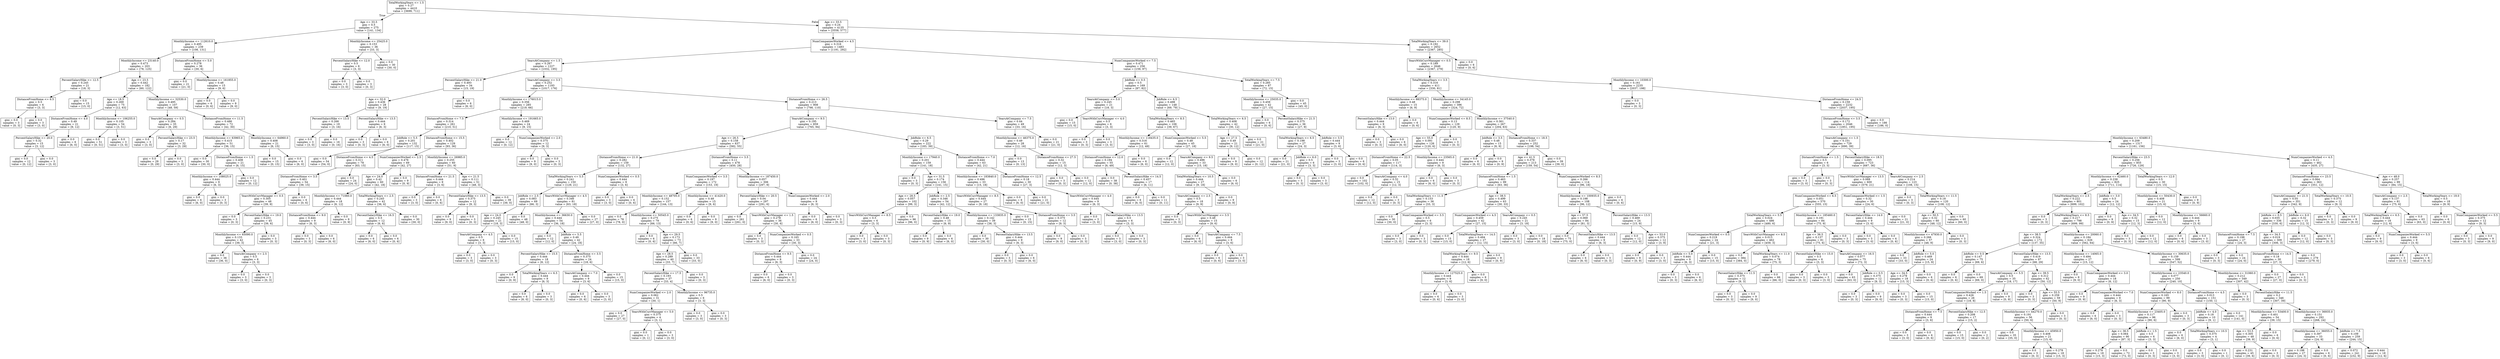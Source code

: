 digraph Tree {
node [shape=box] ;
0 [label="TotalWorkingYears <= 1.5\ngini = 0.27\nsamples = 4410\nvalue = [3699, 711]"] ;
1 [label="Age <= 33.5\ngini = 0.5\nsamples = 275\nvalue = [141, 134]"] ;
0 -> 1 [labeldistance=2.5, labelangle=45, headlabel="True"] ;
2 [label="MonthlyIncome <= 112610.0\ngini = 0.495\nsamples = 239\nvalue = [108, 131]"] ;
1 -> 2 ;
3 [label="MonthlyIncome <= 23140.0\ngini = 0.473\nsamples = 203\nvalue = [78, 125]"] ;
2 -> 3 ;
4 [label="PercentSalaryHike <= 12.5\ngini = 0.245\nsamples = 21\nvalue = [18, 3]"] ;
3 -> 4 ;
5 [label="DistanceFromHome <= 6.5\ngini = 0.5\nsamples = 6\nvalue = [3, 3]"] ;
4 -> 5 ;
6 [label="gini = 0.0\nsamples = 3\nvalue = [0, 3]"] ;
5 -> 6 ;
7 [label="gini = 0.0\nsamples = 3\nvalue = [3, 0]"] ;
5 -> 7 ;
8 [label="gini = 0.0\nsamples = 15\nvalue = [15, 0]"] ;
4 -> 8 ;
9 [label="Age <= 23.5\ngini = 0.442\nsamples = 182\nvalue = [60, 122]"] ;
3 -> 9 ;
10 [label="Age <= 18.5\ngini = 0.269\nsamples = 75\nvalue = [12, 63]"] ;
9 -> 10 ;
11 [label="DistanceFromHome <= 4.0\ngini = 0.49\nsamples = 21\nvalue = [9, 12]"] ;
10 -> 11 ;
12 [label="PercentSalaryHike <= 20.0\ngini = 0.32\nsamples = 15\nvalue = [3, 12]"] ;
11 -> 12 ;
13 [label="gini = 0.0\nsamples = 12\nvalue = [0, 12]"] ;
12 -> 13 ;
14 [label="gini = 0.0\nsamples = 3\nvalue = [3, 0]"] ;
12 -> 14 ;
15 [label="gini = 0.0\nsamples = 6\nvalue = [6, 0]"] ;
11 -> 15 ;
16 [label="MonthlyIncome <= 106255.0\ngini = 0.105\nsamples = 54\nvalue = [3, 51]"] ;
10 -> 16 ;
17 [label="gini = 0.0\nsamples = 51\nvalue = [0, 51]"] ;
16 -> 17 ;
18 [label="gini = 0.0\nsamples = 3\nvalue = [3, 0]"] ;
16 -> 18 ;
19 [label="MonthlyIncome <= 32530.0\ngini = 0.495\nsamples = 107\nvalue = [48, 59]"] ;
9 -> 19 ;
20 [label="YearsAtCompany <= 0.5\ngini = 0.284\nsamples = 35\nvalue = [6, 29]"] ;
19 -> 20 ;
21 [label="gini = 0.0\nsamples = 3\nvalue = [3, 0]"] ;
20 -> 21 ;
22 [label="PercentSalaryHike <= 23.5\ngini = 0.17\nsamples = 32\nvalue = [3, 29]"] ;
20 -> 22 ;
23 [label="gini = 0.0\nsamples = 29\nvalue = [0, 29]"] ;
22 -> 23 ;
24 [label="gini = 0.0\nsamples = 3\nvalue = [3, 0]"] ;
22 -> 24 ;
25 [label="DistanceFromHome <= 11.5\ngini = 0.486\nsamples = 72\nvalue = [42, 30]"] ;
19 -> 25 ;
26 [label="MonthlyIncome <= 63965.0\ngini = 0.415\nsamples = 51\nvalue = [36, 15]"] ;
25 -> 26 ;
27 [label="gini = 0.0\nsamples = 30\nvalue = [30, 0]"] ;
26 -> 27 ;
28 [label="DistanceFromHome <= 1.5\ngini = 0.408\nsamples = 21\nvalue = [6, 15]"] ;
26 -> 28 ;
29 [label="MonthlyIncome <= 108025.0\ngini = 0.444\nsamples = 9\nvalue = [6, 3]"] ;
28 -> 29 ;
30 [label="gini = 0.0\nsamples = 6\nvalue = [6, 0]"] ;
29 -> 30 ;
31 [label="gini = 0.0\nsamples = 3\nvalue = [0, 3]"] ;
29 -> 31 ;
32 [label="gini = 0.0\nsamples = 12\nvalue = [0, 12]"] ;
28 -> 32 ;
33 [label="MonthlyIncome <= 64960.0\ngini = 0.408\nsamples = 21\nvalue = [6, 15]"] ;
25 -> 33 ;
34 [label="gini = 0.0\nsamples = 15\nvalue = [0, 15]"] ;
33 -> 34 ;
35 [label="gini = 0.0\nsamples = 6\nvalue = [6, 0]"] ;
33 -> 35 ;
36 [label="DistanceFromHome <= 5.0\ngini = 0.278\nsamples = 36\nvalue = [30, 6]"] ;
2 -> 36 ;
37 [label="gini = 0.0\nsamples = 21\nvalue = [21, 0]"] ;
36 -> 37 ;
38 [label="MonthlyIncome <= 161855.0\ngini = 0.48\nsamples = 15\nvalue = [9, 6]"] ;
36 -> 38 ;
39 [label="gini = 0.0\nsamples = 6\nvalue = [0, 6]"] ;
38 -> 39 ;
40 [label="gini = 0.0\nsamples = 9\nvalue = [9, 0]"] ;
38 -> 40 ;
41 [label="MonthlyIncome <= 25425.0\ngini = 0.153\nsamples = 36\nvalue = [33, 3]"] ;
1 -> 41 ;
42 [label="PercentSalaryHike <= 12.0\ngini = 0.5\nsamples = 6\nvalue = [3, 3]"] ;
41 -> 42 ;
43 [label="gini = 0.0\nsamples = 3\nvalue = [3, 0]"] ;
42 -> 43 ;
44 [label="gini = 0.0\nsamples = 3\nvalue = [0, 3]"] ;
42 -> 44 ;
45 [label="gini = 0.0\nsamples = 30\nvalue = [30, 0]"] ;
41 -> 45 ;
46 [label="Age <= 33.5\ngini = 0.24\nsamples = 4135\nvalue = [3558, 577]"] ;
0 -> 46 [labeldistance=2.5, labelangle=-45, headlabel="False"] ;
47 [label="NumCompaniesWorked <= 4.5\ngini = 0.316\nsamples = 1483\nvalue = [1191, 292]"] ;
46 -> 47 ;
48 [label="YearsAtCompany <= 1.5\ngini = 0.267\nsamples = 1227\nvalue = [1032, 195]"] ;
47 -> 48 ;
49 [label="PercentSalaryHike <= 21.0\ngini = 0.493\nsamples = 34\nvalue = [15, 19]"] ;
48 -> 49 ;
50 [label="Age <= 32.0\ngini = 0.436\nsamples = 28\nvalue = [9, 19]"] ;
49 -> 50 ;
51 [label="PercentSalaryHike <= 13.5\ngini = 0.266\nsamples = 19\nvalue = [3, 16]"] ;
50 -> 51 ;
52 [label="gini = 0.0\nsamples = 3\nvalue = [3, 0]"] ;
51 -> 52 ;
53 [label="gini = 0.0\nsamples = 16\nvalue = [0, 16]"] ;
51 -> 53 ;
54 [label="PercentSalaryHike <= 13.5\ngini = 0.444\nsamples = 9\nvalue = [6, 3]"] ;
50 -> 54 ;
55 [label="gini = 0.0\nsamples = 3\nvalue = [0, 3]"] ;
54 -> 55 ;
56 [label="gini = 0.0\nsamples = 6\nvalue = [6, 0]"] ;
54 -> 56 ;
57 [label="gini = 0.0\nsamples = 6\nvalue = [6, 0]"] ;
49 -> 57 ;
58 [label="YearsAtCompany <= 3.5\ngini = 0.252\nsamples = 1193\nvalue = [1017, 176]"] ;
48 -> 58 ;
59 [label="MonthlyIncome <= 176015.0\ngini = 0.356\nsamples = 285\nvalue = [219, 66]"] ;
58 -> 59 ;
60 [label="DistanceFromHome <= 7.5\ngini = 0.314\nsamples = 261\nvalue = [210, 51]"] ;
59 -> 60 ;
61 [label="JobRole <= 5.5\ngini = 0.201\nsamples = 132\nvalue = [117, 15]"] ;
60 -> 61 ;
62 [label="gini = 0.0\nsamples = 54\nvalue = [54, 0]"] ;
61 -> 62 ;
63 [label="DistanceFromHome <= 4.5\ngini = 0.311\nsamples = 78\nvalue = [63, 15]"] ;
61 -> 63 ;
64 [label="DistanceFromHome <= 3.5\ngini = 0.401\nsamples = 54\nvalue = [39, 15]"] ;
63 -> 64 ;
65 [label="YearsWithCurrManager <= 0.5\ngini = 0.305\nsamples = 48\nvalue = [39, 9]"] ;
64 -> 65 ;
66 [label="gini = 0.0\nsamples = 3\nvalue = [0, 3]"] ;
65 -> 66 ;
67 [label="PercentSalaryHike <= 19.0\ngini = 0.231\nsamples = 45\nvalue = [39, 6]"] ;
65 -> 67 ;
68 [label="MonthlyIncome <= 65090.0\ngini = 0.133\nsamples = 42\nvalue = [39, 3]"] ;
67 -> 68 ;
69 [label="gini = 0.0\nsamples = 36\nvalue = [36, 0]"] ;
68 -> 69 ;
70 [label="YearsAtCompany <= 2.5\ngini = 0.5\nsamples = 6\nvalue = [3, 3]"] ;
68 -> 70 ;
71 [label="gini = 0.0\nsamples = 3\nvalue = [3, 0]"] ;
70 -> 71 ;
72 [label="gini = 0.0\nsamples = 3\nvalue = [0, 3]"] ;
70 -> 72 ;
73 [label="gini = 0.0\nsamples = 3\nvalue = [0, 3]"] ;
67 -> 73 ;
74 [label="gini = 0.0\nsamples = 6\nvalue = [0, 6]"] ;
64 -> 74 ;
75 [label="gini = 0.0\nsamples = 24\nvalue = [24, 0]"] ;
63 -> 75 ;
76 [label="DistanceFromHome <= 15.5\ngini = 0.402\nsamples = 129\nvalue = [93, 36]"] ;
60 -> 76 ;
77 [label="NumCompaniesWorked <= 2.5\ngini = 0.476\nsamples = 69\nvalue = [42, 27]"] ;
76 -> 77 ;
78 [label="Age <= 24.0\ngini = 0.42\nsamples = 60\nvalue = [42, 18]"] ;
77 -> 78 ;
79 [label="MonthlyIncome <= 71060.0\ngini = 0.444\nsamples = 18\nvalue = [6, 12]"] ;
78 -> 79 ;
80 [label="DistanceFromHome <= 9.0\ngini = 0.444\nsamples = 9\nvalue = [6, 3]"] ;
79 -> 80 ;
81 [label="gini = 0.0\nsamples = 3\nvalue = [0, 3]"] ;
80 -> 81 ;
82 [label="gini = 0.0\nsamples = 6\nvalue = [6, 0]"] ;
80 -> 82 ;
83 [label="gini = 0.0\nsamples = 9\nvalue = [0, 9]"] ;
79 -> 83 ;
84 [label="TotalWorkingYears <= 2.5\ngini = 0.245\nsamples = 42\nvalue = [36, 6]"] ;
78 -> 84 ;
85 [label="PercentSalaryHike <= 16.5\ngini = 0.5\nsamples = 12\nvalue = [6, 6]"] ;
84 -> 85 ;
86 [label="gini = 0.0\nsamples = 6\nvalue = [6, 0]"] ;
85 -> 86 ;
87 [label="gini = 0.0\nsamples = 6\nvalue = [0, 6]"] ;
85 -> 87 ;
88 [label="gini = 0.0\nsamples = 30\nvalue = [30, 0]"] ;
84 -> 88 ;
89 [label="gini = 0.0\nsamples = 9\nvalue = [0, 9]"] ;
77 -> 89 ;
90 [label="MonthlyIncome <= 26985.0\ngini = 0.255\nsamples = 60\nvalue = [51, 9]"] ;
76 -> 90 ;
91 [label="DistanceFromHome <= 21.5\ngini = 0.444\nsamples = 9\nvalue = [3, 6]"] ;
90 -> 91 ;
92 [label="gini = 0.0\nsamples = 3\nvalue = [3, 0]"] ;
91 -> 92 ;
93 [label="gini = 0.0\nsamples = 6\nvalue = [0, 6]"] ;
91 -> 93 ;
94 [label="Age <= 21.5\ngini = 0.111\nsamples = 51\nvalue = [48, 3]"] ;
90 -> 94 ;
95 [label="PercentSalaryHike <= 13.5\ngini = 0.375\nsamples = 12\nvalue = [9, 3]"] ;
94 -> 95 ;
96 [label="gini = 0.0\nsamples = 9\nvalue = [9, 0]"] ;
95 -> 96 ;
97 [label="gini = 0.0\nsamples = 3\nvalue = [0, 3]"] ;
95 -> 97 ;
98 [label="gini = 0.0\nsamples = 39\nvalue = [39, 0]"] ;
94 -> 98 ;
99 [label="MonthlyIncome <= 191665.0\ngini = 0.469\nsamples = 24\nvalue = [9, 15]"] ;
59 -> 99 ;
100 [label="gini = 0.0\nsamples = 12\nvalue = [0, 12]"] ;
99 -> 100 ;
101 [label="NumCompaniesWorked <= 2.0\ngini = 0.375\nsamples = 12\nvalue = [9, 3]"] ;
99 -> 101 ;
102 [label="gini = 0.0\nsamples = 9\nvalue = [9, 0]"] ;
101 -> 102 ;
103 [label="gini = 0.0\nsamples = 3\nvalue = [0, 3]"] ;
101 -> 103 ;
104 [label="DistanceFromHome <= 26.5\ngini = 0.213\nsamples = 908\nvalue = [798, 110]"] ;
58 -> 104 ;
105 [label="YearsAtCompany <= 9.5\ngini = 0.195\nsamples = 859\nvalue = [765, 94]"] ;
104 -> 105 ;
106 [label="Age <= 26.5\ngini = 0.158\nsamples = 637\nvalue = [582, 55]"] ;
105 -> 106 ;
107 [label="DistanceFromHome <= 21.0\ngini = 0.282\nsamples = 159\nvalue = [132, 27]"] ;
106 -> 107 ;
108 [label="TotalWorkingYears <= 5.5\ngini = 0.241\nsamples = 150\nvalue = [129, 21]"] ;
107 -> 108 ;
109 [label="JobRole <= 2.5\ngini = 0.083\nsamples = 69\nvalue = [66, 3]"] ;
108 -> 109 ;
110 [label="Age <= 24.0\ngini = 0.245\nsamples = 21\nvalue = [18, 3]"] ;
109 -> 110 ;
111 [label="YearsAtCompany <= 4.5\ngini = 0.5\nsamples = 6\nvalue = [3, 3]"] ;
110 -> 111 ;
112 [label="gini = 0.0\nsamples = 3\nvalue = [3, 0]"] ;
111 -> 112 ;
113 [label="gini = 0.0\nsamples = 3\nvalue = [0, 3]"] ;
111 -> 113 ;
114 [label="gini = 0.0\nsamples = 15\nvalue = [15, 0]"] ;
110 -> 114 ;
115 [label="gini = 0.0\nsamples = 48\nvalue = [48, 0]"] ;
109 -> 115 ;
116 [label="YearsWithCurrManager <= 4.5\ngini = 0.346\nsamples = 81\nvalue = [63, 18]"] ;
108 -> 116 ;
117 [label="MonthlyIncome <= 36630.0\ngini = 0.444\nsamples = 54\nvalue = [36, 18]"] ;
116 -> 117 ;
118 [label="gini = 0.0\nsamples = 12\nvalue = [12, 0]"] ;
117 -> 118 ;
119 [label="JobRole <= 5.5\ngini = 0.49\nsamples = 42\nvalue = [24, 18]"] ;
117 -> 119 ;
120 [label="PercentSalaryHike <= 15.5\ngini = 0.444\nsamples = 18\nvalue = [6, 12]"] ;
119 -> 120 ;
121 [label="gini = 0.0\nsamples = 9\nvalue = [0, 9]"] ;
120 -> 121 ;
122 [label="TotalWorkingYears <= 6.5\ngini = 0.444\nsamples = 9\nvalue = [6, 3]"] ;
120 -> 122 ;
123 [label="gini = 0.0\nsamples = 6\nvalue = [6, 0]"] ;
122 -> 123 ;
124 [label="gini = 0.0\nsamples = 3\nvalue = [0, 3]"] ;
122 -> 124 ;
125 [label="DistanceFromHome <= 3.5\ngini = 0.375\nsamples = 24\nvalue = [18, 6]"] ;
119 -> 125 ;
126 [label="YearsAtCompany <= 7.0\ngini = 0.444\nsamples = 9\nvalue = [3, 6]"] ;
125 -> 126 ;
127 [label="gini = 0.0\nsamples = 6\nvalue = [0, 6]"] ;
126 -> 127 ;
128 [label="gini = 0.0\nsamples = 3\nvalue = [3, 0]"] ;
126 -> 128 ;
129 [label="gini = 0.0\nsamples = 15\nvalue = [15, 0]"] ;
125 -> 129 ;
130 [label="gini = 0.0\nsamples = 27\nvalue = [27, 0]"] ;
116 -> 130 ;
131 [label="NumCompaniesWorked <= 0.5\ngini = 0.444\nsamples = 9\nvalue = [3, 6]"] ;
107 -> 131 ;
132 [label="gini = 0.0\nsamples = 3\nvalue = [3, 0]"] ;
131 -> 132 ;
133 [label="gini = 0.0\nsamples = 6\nvalue = [0, 6]"] ;
131 -> 133 ;
134 [label="DistanceFromHome <= 3.5\ngini = 0.11\nsamples = 478\nvalue = [450, 28]"] ;
106 -> 134 ;
135 [label="NumCompaniesWorked <= 3.5\ngini = 0.197\nsamples = 172\nvalue = [153, 19]"] ;
134 -> 135 ;
136 [label="MonthlyIncome <= 48705.0\ngini = 0.152\nsamples = 157\nvalue = [144, 13]"] ;
135 -> 136 ;
137 [label="gini = 0.0\nsamples = 78\nvalue = [78, 0]"] ;
136 -> 137 ;
138 [label="MonthlyIncome <= 50545.0\ngini = 0.275\nsamples = 79\nvalue = [66, 13]"] ;
136 -> 138 ;
139 [label="gini = 0.0\nsamples = 6\nvalue = [0, 6]"] ;
138 -> 139 ;
140 [label="Age <= 29.5\ngini = 0.173\nsamples = 73\nvalue = [66, 7]"] ;
138 -> 140 ;
141 [label="Age <= 28.5\ngini = 0.289\nsamples = 40\nvalue = [33, 7]"] ;
140 -> 141 ;
142 [label="PercentSalaryHike <= 17.5\ngini = 0.193\nsamples = 37\nvalue = [33, 4]"] ;
141 -> 142 ;
143 [label="NumCompaniesWorked <= 2.0\ngini = 0.062\nsamples = 31\nvalue = [30, 1]"] ;
142 -> 143 ;
144 [label="gini = 0.0\nsamples = 27\nvalue = [27, 0]"] ;
143 -> 144 ;
145 [label="YearsWithCurrManager <= 5.0\ngini = 0.375\nsamples = 4\nvalue = [3, 1]"] ;
143 -> 145 ;
146 [label="gini = 0.0\nsamples = 1\nvalue = [0, 1]"] ;
145 -> 146 ;
147 [label="gini = 0.0\nsamples = 3\nvalue = [3, 0]"] ;
145 -> 147 ;
148 [label="MonthlyIncome <= 96735.0\ngini = 0.5\nsamples = 6\nvalue = [3, 3]"] ;
142 -> 148 ;
149 [label="gini = 0.0\nsamples = 3\nvalue = [3, 0]"] ;
148 -> 149 ;
150 [label="gini = 0.0\nsamples = 3\nvalue = [0, 3]"] ;
148 -> 150 ;
151 [label="gini = 0.0\nsamples = 3\nvalue = [0, 3]"] ;
141 -> 151 ;
152 [label="gini = 0.0\nsamples = 33\nvalue = [33, 0]"] ;
140 -> 152 ;
153 [label="MonthlyIncome <= 41420.0\ngini = 0.48\nsamples = 15\nvalue = [9, 6]"] ;
135 -> 153 ;
154 [label="gini = 0.0\nsamples = 6\nvalue = [0, 6]"] ;
153 -> 154 ;
155 [label="gini = 0.0\nsamples = 9\nvalue = [9, 0]"] ;
153 -> 155 ;
156 [label="MonthlyIncome <= 187450.0\ngini = 0.057\nsamples = 306\nvalue = [297, 9]"] ;
134 -> 156 ;
157 [label="PercentSalaryHike <= 20.5\ngini = 0.04\nsamples = 297\nvalue = [291, 6]"] ;
156 -> 157 ;
158 [label="gini = 0.0\nsamples = 261\nvalue = [261, 0]"] ;
157 -> 158 ;
159 [label="YearsWithCurrManager <= 1.5\ngini = 0.278\nsamples = 36\nvalue = [30, 6]"] ;
157 -> 159 ;
160 [label="gini = 0.0\nsamples = 3\nvalue = [0, 3]"] ;
159 -> 160 ;
161 [label="NumCompaniesWorked <= 0.5\ngini = 0.165\nsamples = 33\nvalue = [30, 3]"] ;
159 -> 161 ;
162 [label="DistanceFromHome <= 9.5\ngini = 0.444\nsamples = 9\nvalue = [6, 3]"] ;
161 -> 162 ;
163 [label="gini = 0.0\nsamples = 6\nvalue = [6, 0]"] ;
162 -> 163 ;
164 [label="gini = 0.0\nsamples = 3\nvalue = [0, 3]"] ;
162 -> 164 ;
165 [label="gini = 0.0\nsamples = 24\nvalue = [24, 0]"] ;
161 -> 165 ;
166 [label="NumCompaniesWorked <= 2.0\ngini = 0.444\nsamples = 9\nvalue = [6, 3]"] ;
156 -> 166 ;
167 [label="gini = 0.0\nsamples = 6\nvalue = [6, 0]"] ;
166 -> 167 ;
168 [label="gini = 0.0\nsamples = 3\nvalue = [0, 3]"] ;
166 -> 168 ;
169 [label="JobRole <= 6.5\ngini = 0.29\nsamples = 222\nvalue = [183, 39]"] ;
105 -> 169 ;
170 [label="MonthlyIncome <= 17940.0\ngini = 0.201\nsamples = 159\nvalue = [141, 18]"] ;
169 -> 170 ;
171 [label="gini = 0.0\nsamples = 3\nvalue = [0, 3]"] ;
170 -> 171 ;
172 [label="Age <= 31.5\ngini = 0.174\nsamples = 156\nvalue = [141, 15]"] ;
170 -> 172 ;
173 [label="Age <= 28.5\ngini = 0.057\nsamples = 102\nvalue = [99, 3]"] ;
172 -> 173 ;
174 [label="YearsWithCurrManager <= 8.5\ngini = 0.5\nsamples = 6\nvalue = [3, 3]"] ;
173 -> 174 ;
175 [label="gini = 0.0\nsamples = 3\nvalue = [3, 0]"] ;
174 -> 175 ;
176 [label="gini = 0.0\nsamples = 3\nvalue = [0, 3]"] ;
174 -> 176 ;
177 [label="gini = 0.0\nsamples = 96\nvalue = [96, 0]"] ;
173 -> 177 ;
178 [label="JobRole <= 2.5\ngini = 0.346\nsamples = 54\nvalue = [42, 12]"] ;
172 -> 178 ;
179 [label="PercentSalaryHike <= 19.0\ngini = 0.48\nsamples = 15\nvalue = [6, 9]"] ;
178 -> 179 ;
180 [label="gini = 0.0\nsamples = 9\nvalue = [0, 9]"] ;
179 -> 180 ;
181 [label="gini = 0.0\nsamples = 6\nvalue = [6, 0]"] ;
179 -> 181 ;
182 [label="MonthlyIncome <= 133835.0\ngini = 0.142\nsamples = 39\nvalue = [36, 3]"] ;
178 -> 182 ;
183 [label="gini = 0.0\nsamples = 30\nvalue = [30, 0]"] ;
182 -> 183 ;
184 [label="PercentSalaryHike <= 13.5\ngini = 0.444\nsamples = 9\nvalue = [6, 3]"] ;
182 -> 184 ;
185 [label="gini = 0.0\nsamples = 3\nvalue = [0, 3]"] ;
184 -> 185 ;
186 [label="gini = 0.0\nsamples = 6\nvalue = [6, 0]"] ;
184 -> 186 ;
187 [label="DistanceFromHome <= 7.0\ngini = 0.444\nsamples = 63\nvalue = [42, 21]"] ;
169 -> 187 ;
188 [label="MonthlyIncome <= 183840.0\ngini = 0.496\nsamples = 33\nvalue = [15, 18]"] ;
187 -> 188 ;
189 [label="YearsWithCurrManager <= 8.5\ngini = 0.444\nsamples = 27\nvalue = [9, 18]"] ;
188 -> 189 ;
190 [label="gini = 0.0\nsamples = 15\nvalue = [0, 15]"] ;
189 -> 190 ;
191 [label="DistanceFromHome <= 3.5\ngini = 0.375\nsamples = 12\nvalue = [9, 3]"] ;
189 -> 191 ;
192 [label="gini = 0.0\nsamples = 9\nvalue = [9, 0]"] ;
191 -> 192 ;
193 [label="gini = 0.0\nsamples = 3\nvalue = [0, 3]"] ;
191 -> 193 ;
194 [label="gini = 0.0\nsamples = 6\nvalue = [6, 0]"] ;
188 -> 194 ;
195 [label="DistanceFromHome <= 12.5\ngini = 0.18\nsamples = 30\nvalue = [27, 3]"] ;
187 -> 195 ;
196 [label="gini = 0.0\nsamples = 21\nvalue = [21, 0]"] ;
195 -> 196 ;
197 [label="YearsWithCurrManager <= 4.0\ngini = 0.444\nsamples = 9\nvalue = [6, 3]"] ;
195 -> 197 ;
198 [label="gini = 0.0\nsamples = 3\nvalue = [3, 0]"] ;
197 -> 198 ;
199 [label="PercentSalaryHike <= 13.5\ngini = 0.5\nsamples = 6\nvalue = [3, 3]"] ;
197 -> 199 ;
200 [label="gini = 0.0\nsamples = 3\nvalue = [3, 0]"] ;
199 -> 200 ;
201 [label="gini = 0.0\nsamples = 3\nvalue = [0, 3]"] ;
199 -> 201 ;
202 [label="YearsAtCompany <= 7.5\ngini = 0.44\nsamples = 49\nvalue = [33, 16]"] ;
104 -> 202 ;
203 [label="MonthlyIncome <= 46375.0\ngini = 0.49\nsamples = 28\nvalue = [12, 16]"] ;
202 -> 203 ;
204 [label="gini = 0.0\nsamples = 13\nvalue = [0, 13]"] ;
203 -> 204 ;
205 [label="DistanceFromHome <= 27.5\ngini = 0.32\nsamples = 15\nvalue = [12, 3]"] ;
203 -> 205 ;
206 [label="gini = 0.0\nsamples = 3\nvalue = [0, 3]"] ;
205 -> 206 ;
207 [label="gini = 0.0\nsamples = 12\nvalue = [12, 0]"] ;
205 -> 207 ;
208 [label="gini = 0.0\nsamples = 21\nvalue = [21, 0]"] ;
202 -> 208 ;
209 [label="NumCompaniesWorked <= 7.5\ngini = 0.471\nsamples = 256\nvalue = [159, 97]"] ;
47 -> 209 ;
210 [label="JobRole <= 0.5\ngini = 0.5\nsamples = 169\nvalue = [87, 82]"] ;
209 -> 210 ;
211 [label="YearsAtCompany <= 5.0\ngini = 0.245\nsamples = 21\nvalue = [18, 3]"] ;
210 -> 211 ;
212 [label="gini = 0.0\nsamples = 15\nvalue = [15, 0]"] ;
211 -> 212 ;
213 [label="YearsWithCurrManager <= 4.0\ngini = 0.5\nsamples = 6\nvalue = [3, 3]"] ;
211 -> 213 ;
214 [label="gini = 0.0\nsamples = 3\nvalue = [0, 3]"] ;
213 -> 214 ;
215 [label="gini = 0.0\nsamples = 3\nvalue = [3, 0]"] ;
213 -> 215 ;
216 [label="JobRole <= 6.5\ngini = 0.498\nsamples = 148\nvalue = [69, 79]"] ;
210 -> 216 ;
217 [label="TotalWorkingYears <= 8.5\ngini = 0.465\nsamples = 106\nvalue = [39, 67]"] ;
216 -> 217 ;
218 [label="MonthlyIncome <= 118435.0\ngini = 0.316\nsamples = 61\nvalue = [12, 49]"] ;
217 -> 218 ;
219 [label="DistanceFromHome <= 12.0\ngini = 0.194\nsamples = 55\nvalue = [6, 49]"] ;
218 -> 219 ;
220 [label="gini = 0.0\nsamples = 38\nvalue = [0, 38]"] ;
219 -> 220 ;
221 [label="PercentSalaryHike <= 14.5\ngini = 0.457\nsamples = 17\nvalue = [6, 11]"] ;
219 -> 221 ;
222 [label="gini = 0.0\nsamples = 6\nvalue = [6, 0]"] ;
221 -> 222 ;
223 [label="gini = 0.0\nsamples = 11\nvalue = [0, 11]"] ;
221 -> 223 ;
224 [label="gini = 0.0\nsamples = 6\nvalue = [6, 0]"] ;
218 -> 224 ;
225 [label="NumCompaniesWorked <= 5.5\ngini = 0.48\nsamples = 45\nvalue = [27, 18]"] ;
217 -> 225 ;
226 [label="gini = 0.0\nsamples = 12\nvalue = [12, 0]"] ;
225 -> 226 ;
227 [label="YearsAtCompany <= 9.5\ngini = 0.496\nsamples = 33\nvalue = [15, 18]"] ;
225 -> 227 ;
228 [label="TotalWorkingYears <= 10.5\ngini = 0.444\nsamples = 27\nvalue = [9, 18]"] ;
227 -> 228 ;
229 [label="YearsAtCompany <= 2.5\ngini = 0.5\nsamples = 18\nvalue = [9, 9]"] ;
228 -> 229 ;
230 [label="gini = 0.0\nsamples = 3\nvalue = [0, 3]"] ;
229 -> 230 ;
231 [label="YearsWithCurrManager <= 3.5\ngini = 0.48\nsamples = 15\nvalue = [9, 6]"] ;
229 -> 231 ;
232 [label="gini = 0.0\nsamples = 6\nvalue = [6, 0]"] ;
231 -> 232 ;
233 [label="YearsAtCompany <= 7.5\ngini = 0.444\nsamples = 9\nvalue = [3, 6]"] ;
231 -> 233 ;
234 [label="gini = 0.0\nsamples = 6\nvalue = [0, 6]"] ;
233 -> 234 ;
235 [label="gini = 0.0\nsamples = 3\nvalue = [3, 0]"] ;
233 -> 235 ;
236 [label="gini = 0.0\nsamples = 9\nvalue = [0, 9]"] ;
228 -> 236 ;
237 [label="gini = 0.0\nsamples = 6\nvalue = [6, 0]"] ;
227 -> 237 ;
238 [label="TotalWorkingYears <= 6.5\ngini = 0.408\nsamples = 42\nvalue = [30, 12]"] ;
216 -> 238 ;
239 [label="Age <= 27.5\ngini = 0.49\nsamples = 21\nvalue = [9, 12]"] ;
238 -> 239 ;
240 [label="gini = 0.0\nsamples = 9\nvalue = [9, 0]"] ;
239 -> 240 ;
241 [label="gini = 0.0\nsamples = 12\nvalue = [0, 12]"] ;
239 -> 241 ;
242 [label="gini = 0.0\nsamples = 21\nvalue = [21, 0]"] ;
238 -> 242 ;
243 [label="TotalWorkingYears <= 7.5\ngini = 0.285\nsamples = 87\nvalue = [72, 15]"] ;
209 -> 243 ;
244 [label="MonthlyIncome <= 25035.0\ngini = 0.459\nsamples = 42\nvalue = [27, 15]"] ;
243 -> 244 ;
245 [label="gini = 0.0\nsamples = 6\nvalue = [0, 6]"] ;
244 -> 245 ;
246 [label="PercentSalaryHike <= 21.5\ngini = 0.375\nsamples = 36\nvalue = [27, 9]"] ;
244 -> 246 ;
247 [label="TotalWorkingYears <= 6.5\ngini = 0.198\nsamples = 27\nvalue = [24, 3]"] ;
246 -> 247 ;
248 [label="gini = 0.0\nsamples = 21\nvalue = [21, 0]"] ;
247 -> 248 ;
249 [label="JobRole <= 6.0\ngini = 0.5\nsamples = 6\nvalue = [3, 3]"] ;
247 -> 249 ;
250 [label="gini = 0.0\nsamples = 3\nvalue = [0, 3]"] ;
249 -> 250 ;
251 [label="gini = 0.0\nsamples = 3\nvalue = [3, 0]"] ;
249 -> 251 ;
252 [label="JobRole <= 3.5\ngini = 0.444\nsamples = 9\nvalue = [3, 6]"] ;
246 -> 252 ;
253 [label="gini = 0.0\nsamples = 3\nvalue = [3, 0]"] ;
252 -> 253 ;
254 [label="gini = 0.0\nsamples = 6\nvalue = [0, 6]"] ;
252 -> 254 ;
255 [label="gini = 0.0\nsamples = 45\nvalue = [45, 0]"] ;
243 -> 255 ;
256 [label="TotalWorkingYears <= 39.0\ngini = 0.192\nsamples = 2652\nvalue = [2367, 285]"] ;
46 -> 256 ;
257 [label="YearsWithCurrManager <= 0.5\ngini = 0.189\nsamples = 2646\nvalue = [2367, 279]"] ;
256 -> 257 ;
258 [label="TotalWorkingYears <= 3.5\ngini = 0.316\nsamples = 411\nvalue = [330, 81]"] ;
257 -> 258 ;
259 [label="MonthlyIncome <= 88375.0\ngini = 0.48\nsamples = 15\nvalue = [6, 9]"] ;
258 -> 259 ;
260 [label="PercentSalaryHike <= 13.0\ngini = 0.444\nsamples = 9\nvalue = [6, 3]"] ;
259 -> 260 ;
261 [label="gini = 0.0\nsamples = 3\nvalue = [0, 3]"] ;
260 -> 261 ;
262 [label="gini = 0.0\nsamples = 6\nvalue = [6, 0]"] ;
260 -> 262 ;
263 [label="gini = 0.0\nsamples = 6\nvalue = [0, 6]"] ;
259 -> 263 ;
264 [label="MonthlyIncome <= 34145.0\ngini = 0.298\nsamples = 396\nvalue = [324, 72]"] ;
258 -> 264 ;
265 [label="NumCompaniesWorked <= 8.5\ngini = 0.13\nsamples = 129\nvalue = [120, 9]"] ;
264 -> 265 ;
266 [label="Age <= 55.0\ngini = 0.091\nsamples = 126\nvalue = [120, 6]"] ;
265 -> 266 ;
267 [label="DistanceFromHome <= 22.5\ngini = 0.05\nsamples = 117\nvalue = [114, 3]"] ;
266 -> 267 ;
268 [label="gini = 0.0\nsamples = 102\nvalue = [102, 0]"] ;
267 -> 268 ;
269 [label="YearsAtCompany <= 4.0\ngini = 0.32\nsamples = 15\nvalue = [12, 3]"] ;
267 -> 269 ;
270 [label="gini = 0.0\nsamples = 12\nvalue = [12, 0]"] ;
269 -> 270 ;
271 [label="gini = 0.0\nsamples = 3\nvalue = [0, 3]"] ;
269 -> 271 ;
272 [label="MonthlyIncome <= 23565.0\ngini = 0.444\nsamples = 9\nvalue = [6, 3]"] ;
266 -> 272 ;
273 [label="gini = 0.0\nsamples = 6\nvalue = [6, 0]"] ;
272 -> 273 ;
274 [label="gini = 0.0\nsamples = 3\nvalue = [0, 3]"] ;
272 -> 274 ;
275 [label="gini = 0.0\nsamples = 3\nvalue = [0, 3]"] ;
265 -> 275 ;
276 [label="MonthlyIncome <= 37540.0\ngini = 0.361\nsamples = 267\nvalue = [204, 63]"] ;
264 -> 276 ;
277 [label="JobRole <= 3.5\ngini = 0.48\nsamples = 15\nvalue = [6, 9]"] ;
276 -> 277 ;
278 [label="gini = 0.0\nsamples = 6\nvalue = [6, 0]"] ;
277 -> 278 ;
279 [label="gini = 0.0\nsamples = 9\nvalue = [0, 9]"] ;
277 -> 279 ;
280 [label="DistanceFromHome <= 18.5\ngini = 0.337\nsamples = 252\nvalue = [198, 54]"] ;
276 -> 280 ;
281 [label="Age <= 41.5\ngini = 0.378\nsamples = 213\nvalue = [159, 54]"] ;
280 -> 281 ;
282 [label="DistanceFromHome <= 1.5\ngini = 0.463\nsamples = 99\nvalue = [63, 36]"] ;
281 -> 282 ;
283 [label="TotalWorkingYears <= 11.5\ngini = 0.153\nsamples = 36\nvalue = [33, 3]"] ;
282 -> 283 ;
284 [label="gini = 0.0\nsamples = 30\nvalue = [30, 0]"] ;
283 -> 284 ;
285 [label="NumCompaniesWorked <= 3.5\ngini = 0.5\nsamples = 6\nvalue = [3, 3]"] ;
283 -> 285 ;
286 [label="gini = 0.0\nsamples = 3\nvalue = [3, 0]"] ;
285 -> 286 ;
287 [label="gini = 0.0\nsamples = 3\nvalue = [0, 3]"] ;
285 -> 287 ;
288 [label="Age <= 38.5\ngini = 0.499\nsamples = 63\nvalue = [30, 33]"] ;
282 -> 288 ;
289 [label="NumCompaniesWorked <= 4.5\ngini = 0.459\nsamples = 42\nvalue = [27, 15]"] ;
288 -> 289 ;
290 [label="gini = 0.0\nsamples = 15\nvalue = [15, 0]"] ;
289 -> 290 ;
291 [label="TotalWorkingYears <= 14.5\ngini = 0.494\nsamples = 27\nvalue = [12, 15]"] ;
289 -> 291 ;
292 [label="TotalWorkingYears <= 9.5\ngini = 0.444\nsamples = 18\nvalue = [12, 6]"] ;
291 -> 292 ;
293 [label="MonthlyIncome <= 127525.0\ngini = 0.444\nsamples = 9\nvalue = [3, 6]"] ;
292 -> 293 ;
294 [label="gini = 0.0\nsamples = 6\nvalue = [0, 6]"] ;
293 -> 294 ;
295 [label="gini = 0.0\nsamples = 3\nvalue = [3, 0]"] ;
293 -> 295 ;
296 [label="gini = 0.0\nsamples = 9\nvalue = [9, 0]"] ;
292 -> 296 ;
297 [label="gini = 0.0\nsamples = 9\nvalue = [0, 9]"] ;
291 -> 297 ;
298 [label="YearsAtCompany <= 0.5\ngini = 0.245\nsamples = 21\nvalue = [3, 18]"] ;
288 -> 298 ;
299 [label="gini = 0.0\nsamples = 3\nvalue = [3, 0]"] ;
298 -> 299 ;
300 [label="gini = 0.0\nsamples = 18\nvalue = [0, 18]"] ;
298 -> 300 ;
301 [label="NumCompaniesWorked <= 8.5\ngini = 0.266\nsamples = 114\nvalue = [96, 18]"] ;
281 -> 301 ;
302 [label="MonthlyIncome <= 100935.0\ngini = 0.198\nsamples = 108\nvalue = [96, 12]"] ;
301 -> 302 ;
303 [label="Age <= 57.5\ngini = 0.069\nsamples = 84\nvalue = [81, 3]"] ;
302 -> 303 ;
304 [label="gini = 0.0\nsamples = 75\nvalue = [75, 0]"] ;
303 -> 304 ;
305 [label="PercentSalaryHike <= 13.5\ngini = 0.444\nsamples = 9\nvalue = [6, 3]"] ;
303 -> 305 ;
306 [label="gini = 0.0\nsamples = 6\nvalue = [6, 0]"] ;
305 -> 306 ;
307 [label="gini = 0.0\nsamples = 3\nvalue = [0, 3]"] ;
305 -> 307 ;
308 [label="PercentSalaryHike <= 13.5\ngini = 0.469\nsamples = 24\nvalue = [15, 9]"] ;
302 -> 308 ;
309 [label="gini = 0.0\nsamples = 12\nvalue = [12, 0]"] ;
308 -> 309 ;
310 [label="Age <= 53.0\ngini = 0.375\nsamples = 12\nvalue = [3, 9]"] ;
308 -> 310 ;
311 [label="gini = 0.0\nsamples = 9\nvalue = [0, 9]"] ;
310 -> 311 ;
312 [label="gini = 0.0\nsamples = 3\nvalue = [3, 0]"] ;
310 -> 312 ;
313 [label="gini = 0.0\nsamples = 6\nvalue = [0, 6]"] ;
301 -> 313 ;
314 [label="gini = 0.0\nsamples = 39\nvalue = [39, 0]"] ;
280 -> 314 ;
315 [label="MonthlyIncome <= 10300.0\ngini = 0.161\nsamples = 2235\nvalue = [2037, 198]"] ;
257 -> 315 ;
316 [label="gini = 0.0\nsamples = 3\nvalue = [0, 3]"] ;
315 -> 316 ;
317 [label="DistanceFromHome <= 24.5\ngini = 0.159\nsamples = 2232\nvalue = [2037, 195]"] ;
315 -> 317 ;
318 [label="DistanceFromHome <= 3.5\ngini = 0.172\nsamples = 2046\nvalue = [1851, 195]"] ;
317 -> 318 ;
319 [label="YearsAtCompany <= 1.5\ngini = 0.101\nsamples = 729\nvalue = [690, 39]"] ;
318 -> 319 ;
320 [label="DistanceFromHome <= 1.5\ngini = 0.5\nsamples = 6\nvalue = [3, 3]"] ;
319 -> 320 ;
321 [label="gini = 0.0\nsamples = 3\nvalue = [3, 0]"] ;
320 -> 321 ;
322 [label="gini = 0.0\nsamples = 3\nvalue = [0, 3]"] ;
320 -> 322 ;
323 [label="PercentSalaryHike <= 18.5\ngini = 0.095\nsamples = 723\nvalue = [687, 36]"] ;
319 -> 323 ;
324 [label="YearsWithCurrManager <= 13.5\ngini = 0.068\nsamples = 600\nvalue = [579, 21]"] ;
323 -> 324 ;
325 [label="NumCompaniesWorked <= 6.5\ngini = 0.051\nsamples = 570\nvalue = [555, 15]"] ;
324 -> 325 ;
326 [label="TotalWorkingYears <= 5.5\ngini = 0.024\nsamples = 486\nvalue = [480, 6]"] ;
325 -> 326 ;
327 [label="NumCompaniesWorked <= 0.5\ngini = 0.219\nsamples = 24\nvalue = [21, 3]"] ;
326 -> 327 ;
328 [label="JobRole <= 5.0\ngini = 0.444\nsamples = 9\nvalue = [6, 3]"] ;
327 -> 328 ;
329 [label="gini = 0.0\nsamples = 3\nvalue = [0, 3]"] ;
328 -> 329 ;
330 [label="gini = 0.0\nsamples = 6\nvalue = [6, 0]"] ;
328 -> 330 ;
331 [label="gini = 0.0\nsamples = 15\nvalue = [15, 0]"] ;
327 -> 331 ;
332 [label="YearsWithCurrManager <= 8.5\ngini = 0.013\nsamples = 462\nvalue = [459, 3]"] ;
326 -> 332 ;
333 [label="gini = 0.0\nsamples = 384\nvalue = [384, 0]"] ;
332 -> 333 ;
334 [label="TotalWorkingYears <= 11.0\ngini = 0.074\nsamples = 78\nvalue = [75, 3]"] ;
332 -> 334 ;
335 [label="PercentSalaryHike <= 11.5\ngini = 0.375\nsamples = 12\nvalue = [9, 3]"] ;
334 -> 335 ;
336 [label="gini = 0.0\nsamples = 3\nvalue = [0, 3]"] ;
335 -> 336 ;
337 [label="gini = 0.0\nsamples = 9\nvalue = [9, 0]"] ;
335 -> 337 ;
338 [label="gini = 0.0\nsamples = 66\nvalue = [66, 0]"] ;
334 -> 338 ;
339 [label="MonthlyIncome <= 185460.0\ngini = 0.191\nsamples = 84\nvalue = [75, 9]"] ;
325 -> 339 ;
340 [label="Age <= 36.5\ngini = 0.137\nsamples = 81\nvalue = [75, 6]"] ;
339 -> 340 ;
341 [label="PercentSalaryHike <= 15.0\ngini = 0.5\nsamples = 6\nvalue = [3, 3]"] ;
340 -> 341 ;
342 [label="gini = 0.0\nsamples = 3\nvalue = [0, 3]"] ;
341 -> 342 ;
343 [label="gini = 0.0\nsamples = 3\nvalue = [3, 0]"] ;
341 -> 343 ;
344 [label="YearsAtCompany <= 16.5\ngini = 0.077\nsamples = 75\nvalue = [72, 3]"] ;
340 -> 344 ;
345 [label="gini = 0.0\nsamples = 63\nvalue = [63, 0]"] ;
344 -> 345 ;
346 [label="JobRole <= 0.5\ngini = 0.375\nsamples = 12\nvalue = [9, 3]"] ;
344 -> 346 ;
347 [label="gini = 0.0\nsamples = 3\nvalue = [0, 3]"] ;
346 -> 347 ;
348 [label="gini = 0.0\nsamples = 9\nvalue = [9, 0]"] ;
346 -> 348 ;
349 [label="gini = 0.0\nsamples = 3\nvalue = [0, 3]"] ;
339 -> 349 ;
350 [label="NumCompaniesWorked <= 1.5\ngini = 0.32\nsamples = 30\nvalue = [24, 6]"] ;
324 -> 350 ;
351 [label="PercentSalaryHike <= 14.0\ngini = 0.444\nsamples = 9\nvalue = [3, 6]"] ;
350 -> 351 ;
352 [label="gini = 0.0\nsamples = 3\nvalue = [3, 0]"] ;
351 -> 352 ;
353 [label="gini = 0.0\nsamples = 6\nvalue = [0, 6]"] ;
351 -> 353 ;
354 [label="gini = 0.0\nsamples = 21\nvalue = [21, 0]"] ;
350 -> 354 ;
355 [label="YearsAtCompany <= 2.5\ngini = 0.214\nsamples = 123\nvalue = [108, 15]"] ;
323 -> 355 ;
356 [label="gini = 0.0\nsamples = 3\nvalue = [0, 3]"] ;
355 -> 356 ;
357 [label="TotalWorkingYears <= 11.5\ngini = 0.18\nsamples = 120\nvalue = [108, 12]"] ;
355 -> 357 ;
358 [label="Age <= 50.5\ngini = 0.32\nsamples = 60\nvalue = [48, 12]"] ;
357 -> 358 ;
359 [label="MonthlyIncome <= 47930.0\ngini = 0.266\nsamples = 57\nvalue = [48, 9]"] ;
358 -> 359 ;
360 [label="gini = 0.0\nsamples = 33\nvalue = [33, 0]"] ;
359 -> 360 ;
361 [label="JobRole <= 5.0\ngini = 0.469\nsamples = 24\nvalue = [15, 9]"] ;
359 -> 361 ;
362 [label="Age <= 34.5\ngini = 0.278\nsamples = 18\nvalue = [15, 3]"] ;
361 -> 362 ;
363 [label="gini = 0.0\nsamples = 3\nvalue = [0, 3]"] ;
362 -> 363 ;
364 [label="gini = 0.0\nsamples = 15\nvalue = [15, 0]"] ;
362 -> 364 ;
365 [label="gini = 0.0\nsamples = 6\nvalue = [0, 6]"] ;
361 -> 365 ;
366 [label="gini = 0.0\nsamples = 3\nvalue = [0, 3]"] ;
358 -> 366 ;
367 [label="gini = 0.0\nsamples = 60\nvalue = [60, 0]"] ;
357 -> 367 ;
368 [label="MonthlyIncome <= 63480.0\ngini = 0.209\nsamples = 1317\nvalue = [1161, 156]"] ;
318 -> 368 ;
369 [label="PercentSalaryHike <= 23.5\ngini = 0.256\nsamples = 855\nvalue = [726, 129]"] ;
368 -> 369 ;
370 [label="MonthlyIncome <= 62460.0\ngini = 0.238\nsamples = 825\nvalue = [711, 114]"] ;
369 -> 370 ;
371 [label="TotalWorkingYears <= 2.5\ngini = 0.222\nsamples = 801\nvalue = [699, 102]"] ;
370 -> 371 ;
372 [label="gini = 0.0\nsamples = 3\nvalue = [0, 3]"] ;
371 -> 372 ;
373 [label="TotalWorkingYears <= 8.5\ngini = 0.217\nsamples = 798\nvalue = [699, 99]"] ;
371 -> 373 ;
374 [label="Age <= 38.5\ngini = 0.324\nsamples = 172\nvalue = [137, 35]"] ;
373 -> 374 ;
375 [label="JobRole <= 0.5\ngini = 0.147\nsamples = 75\nvalue = [69, 6]"] ;
374 -> 375 ;
376 [label="gini = 0.0\nsamples = 6\nvalue = [0, 6]"] ;
375 -> 376 ;
377 [label="gini = 0.0\nsamples = 69\nvalue = [69, 0]"] ;
375 -> 377 ;
378 [label="PercentSalaryHike <= 13.5\ngini = 0.419\nsamples = 97\nvalue = [68, 29]"] ;
374 -> 378 ;
379 [label="YearsAtCompany <= 5.5\ngini = 0.5\nsamples = 35\nvalue = [18, 17]"] ;
378 -> 379 ;
380 [label="NumCompaniesWorked <= 1.5\ngini = 0.426\nsamples = 26\nvalue = [18, 8]"] ;
379 -> 380 ;
381 [label="DistanceFromHome <= 7.5\ngini = 0.444\nsamples = 9\nvalue = [3, 6]"] ;
380 -> 381 ;
382 [label="gini = 0.0\nsamples = 3\nvalue = [3, 0]"] ;
381 -> 382 ;
383 [label="gini = 0.0\nsamples = 6\nvalue = [0, 6]"] ;
381 -> 383 ;
384 [label="PercentSalaryHike <= 12.5\ngini = 0.208\nsamples = 17\nvalue = [15, 2]"] ;
380 -> 384 ;
385 [label="gini = 0.0\nsamples = 15\nvalue = [15, 0]"] ;
384 -> 385 ;
386 [label="gini = 0.0\nsamples = 2\nvalue = [0, 2]"] ;
384 -> 386 ;
387 [label="gini = 0.0\nsamples = 9\nvalue = [0, 9]"] ;
379 -> 387 ;
388 [label="Age <= 39.5\ngini = 0.312\nsamples = 62\nvalue = [50, 12]"] ;
378 -> 388 ;
389 [label="gini = 0.0\nsamples = 3\nvalue = [0, 3]"] ;
388 -> 389 ;
390 [label="Age <= 55.5\ngini = 0.259\nsamples = 59\nvalue = [50, 9]"] ;
388 -> 390 ;
391 [label="MonthlyIncome <= 44270.0\ngini = 0.191\nsamples = 56\nvalue = [50, 6]"] ;
390 -> 391 ;
392 [label="gini = 0.0\nsamples = 35\nvalue = [35, 0]"] ;
391 -> 392 ;
393 [label="MonthlyIncome <= 45950.0\ngini = 0.408\nsamples = 21\nvalue = [15, 6]"] ;
391 -> 393 ;
394 [label="gini = 0.0\nsamples = 3\nvalue = [0, 3]"] ;
393 -> 394 ;
395 [label="gini = 0.278\nsamples = 18\nvalue = [15, 3]"] ;
393 -> 395 ;
396 [label="gini = 0.0\nsamples = 3\nvalue = [0, 3]"] ;
390 -> 396 ;
397 [label="MonthlyIncome <= 20060.0\ngini = 0.184\nsamples = 626\nvalue = [562, 64]"] ;
373 -> 397 ;
398 [label="MonthlyIncome <= 14065.0\ngini = 0.494\nsamples = 27\nvalue = [15, 12]"] ;
397 -> 398 ;
399 [label="gini = 0.0\nsamples = 9\nvalue = [9, 0]"] ;
398 -> 399 ;
400 [label="NumCompaniesWorked <= 3.0\ngini = 0.444\nsamples = 18\nvalue = [6, 12]"] ;
398 -> 400 ;
401 [label="gini = 0.0\nsamples = 9\nvalue = [0, 9]"] ;
400 -> 401 ;
402 [label="NumCompaniesWorked <= 7.0\ngini = 0.444\nsamples = 9\nvalue = [6, 3]"] ;
400 -> 402 ;
403 [label="gini = 0.0\nsamples = 6\nvalue = [6, 0]"] ;
402 -> 403 ;
404 [label="gini = 0.0\nsamples = 3\nvalue = [0, 3]"] ;
402 -> 404 ;
405 [label="MonthlyIncome <= 30635.0\ngini = 0.159\nsamples = 599\nvalue = [547, 52]"] ;
397 -> 405 ;
406 [label="MonthlyIncome <= 23540.0\ngini = 0.077\nsamples = 250\nvalue = [240, 10]"] ;
405 -> 406 ;
407 [label="NumCompaniesWorked <= 8.0\ngini = 0.165\nsamples = 99\nvalue = [90, 9]"] ;
406 -> 407 ;
408 [label="MonthlyIncome <= 23405.0\ngini = 0.117\nsamples = 96\nvalue = [90, 6]"] ;
407 -> 408 ;
409 [label="Age <= 36.5\ngini = 0.064\nsamples = 90\nvalue = [87, 3]"] ;
408 -> 409 ;
410 [label="gini = 0.278\nsamples = 18\nvalue = [15, 3]"] ;
409 -> 410 ;
411 [label="gini = 0.0\nsamples = 72\nvalue = [72, 0]"] ;
409 -> 411 ;
412 [label="JobRole <= 1.5\ngini = 0.5\nsamples = 6\nvalue = [3, 3]"] ;
408 -> 412 ;
413 [label="gini = 0.0\nsamples = 3\nvalue = [0, 3]"] ;
412 -> 413 ;
414 [label="gini = 0.0\nsamples = 3\nvalue = [3, 0]"] ;
412 -> 414 ;
415 [label="gini = 0.0\nsamples = 3\nvalue = [0, 3]"] ;
407 -> 415 ;
416 [label="DistanceFromHome <= 4.5\ngini = 0.013\nsamples = 151\nvalue = [150, 1]"] ;
406 -> 416 ;
417 [label="JobRole <= 4.0\ngini = 0.18\nsamples = 10\nvalue = [9, 1]"] ;
416 -> 417 ;
418 [label="gini = 0.0\nsamples = 6\nvalue = [6, 0]"] ;
417 -> 418 ;
419 [label="TotalWorkingYears <= 10.5\ngini = 0.375\nsamples = 4\nvalue = [3, 1]"] ;
417 -> 419 ;
420 [label="gini = 0.0\nsamples = 3\nvalue = [3, 0]"] ;
419 -> 420 ;
421 [label="gini = 0.0\nsamples = 1\nvalue = [0, 1]"] ;
419 -> 421 ;
422 [label="gini = 0.0\nsamples = 141\nvalue = [141, 0]"] ;
416 -> 422 ;
423 [label="MonthlyIncome <= 31060.0\ngini = 0.212\nsamples = 349\nvalue = [307, 42]"] ;
405 -> 423 ;
424 [label="gini = 0.0\nsamples = 3\nvalue = [0, 3]"] ;
423 -> 424 ;
425 [label="PercentSalaryHike <= 11.5\ngini = 0.2\nsamples = 346\nvalue = [307, 39]"] ;
423 -> 425 ;
426 [label="MonthlyIncome <= 53400.0\ngini = 0.401\nsamples = 54\nvalue = [39, 15]"] ;
425 -> 426 ;
427 [label="Age <= 53.5\ngini = 0.305\nsamples = 48\nvalue = [39, 9]"] ;
426 -> 427 ;
428 [label="gini = 0.231\nsamples = 45\nvalue = [39, 6]"] ;
427 -> 428 ;
429 [label="gini = 0.0\nsamples = 3\nvalue = [0, 3]"] ;
427 -> 429 ;
430 [label="gini = 0.0\nsamples = 6\nvalue = [0, 6]"] ;
426 -> 430 ;
431 [label="MonthlyIncome <= 36935.0\ngini = 0.151\nsamples = 292\nvalue = [268, 24]"] ;
425 -> 431 ;
432 [label="MonthlyIncome <= 36055.0\ngini = 0.397\nsamples = 33\nvalue = [24, 9]"] ;
431 -> 432 ;
433 [label="gini = 0.198\nsamples = 27\nvalue = [24, 3]"] ;
432 -> 433 ;
434 [label="gini = 0.0\nsamples = 6\nvalue = [0, 6]"] ;
432 -> 434 ;
435 [label="JobRole <= 7.5\ngini = 0.109\nsamples = 259\nvalue = [244, 15]"] ;
431 -> 435 ;
436 [label="gini = 0.072\nsamples = 241\nvalue = [232, 9]"] ;
435 -> 436 ;
437 [label="gini = 0.444\nsamples = 18\nvalue = [12, 6]"] ;
435 -> 437 ;
438 [label="JobRole <= 3.0\ngini = 0.5\nsamples = 24\nvalue = [12, 12]"] ;
370 -> 438 ;
439 [label="gini = 0.0\nsamples = 9\nvalue = [0, 9]"] ;
438 -> 439 ;
440 [label="Age <= 34.5\ngini = 0.32\nsamples = 15\nvalue = [12, 3]"] ;
438 -> 440 ;
441 [label="gini = 0.0\nsamples = 3\nvalue = [0, 3]"] ;
440 -> 441 ;
442 [label="gini = 0.0\nsamples = 12\nvalue = [12, 0]"] ;
440 -> 442 ;
443 [label="TotalWorkingYears <= 12.0\ngini = 0.5\nsamples = 30\nvalue = [15, 15]"] ;
369 -> 443 ;
444 [label="MonthlyIncome <= 50430.0\ngini = 0.408\nsamples = 21\nvalue = [15, 6]"] ;
443 -> 444 ;
445 [label="gini = 0.0\nsamples = 12\nvalue = [12, 0]"] ;
444 -> 445 ;
446 [label="MonthlyIncome <= 56660.0\ngini = 0.444\nsamples = 9\nvalue = [3, 6]"] ;
444 -> 446 ;
447 [label="gini = 0.0\nsamples = 6\nvalue = [0, 6]"] ;
446 -> 447 ;
448 [label="gini = 0.0\nsamples = 3\nvalue = [3, 0]"] ;
446 -> 448 ;
449 [label="gini = 0.0\nsamples = 9\nvalue = [0, 9]"] ;
443 -> 449 ;
450 [label="NumCompaniesWorked <= 4.5\ngini = 0.11\nsamples = 462\nvalue = [435, 27]"] ;
368 -> 450 ;
451 [label="DistanceFromHome <= 23.5\ngini = 0.064\nsamples = 363\nvalue = [351, 12]"] ;
450 -> 451 ;
452 [label="YearsAtCompany <= 21.5\ngini = 0.05\nsamples = 351\nvalue = [342, 9]"] ;
451 -> 452 ;
453 [label="JobRole <= 0.5\ngini = 0.035\nsamples = 336\nvalue = [330, 6]"] ;
452 -> 453 ;
454 [label="DistanceFromHome <= 7.5\ngini = 0.198\nsamples = 27\nvalue = [24, 3]"] ;
453 -> 454 ;
455 [label="gini = 0.0\nsamples = 3\nvalue = [0, 3]"] ;
454 -> 455 ;
456 [label="gini = 0.0\nsamples = 24\nvalue = [24, 0]"] ;
454 -> 456 ;
457 [label="Age <= 34.5\ngini = 0.019\nsamples = 309\nvalue = [306, 3]"] ;
453 -> 457 ;
458 [label="DistanceFromHome <= 14.5\ngini = 0.18\nsamples = 30\nvalue = [27, 3]"] ;
457 -> 458 ;
459 [label="gini = 0.0\nsamples = 27\nvalue = [27, 0]"] ;
458 -> 459 ;
460 [label="gini = 0.0\nsamples = 3\nvalue = [0, 3]"] ;
458 -> 460 ;
461 [label="gini = 0.0\nsamples = 279\nvalue = [279, 0]"] ;
457 -> 461 ;
462 [label="JobRole <= 6.0\ngini = 0.32\nsamples = 15\nvalue = [12, 3]"] ;
452 -> 462 ;
463 [label="gini = 0.0\nsamples = 12\nvalue = [12, 0]"] ;
462 -> 463 ;
464 [label="gini = 0.0\nsamples = 3\nvalue = [0, 3]"] ;
462 -> 464 ;
465 [label="TotalWorkingYears <= 10.5\ngini = 0.375\nsamples = 12\nvalue = [9, 3]"] ;
451 -> 465 ;
466 [label="gini = 0.0\nsamples = 3\nvalue = [0, 3]"] ;
465 -> 466 ;
467 [label="gini = 0.0\nsamples = 9\nvalue = [9, 0]"] ;
465 -> 467 ;
468 [label="Age <= 48.0\ngini = 0.257\nsamples = 99\nvalue = [84, 15]"] ;
450 -> 468 ;
469 [label="YearsAtCompany <= 2.5\ngini = 0.137\nsamples = 81\nvalue = [75, 6]"] ;
468 -> 469 ;
470 [label="TotalWorkingYears <= 6.5\ngini = 0.444\nsamples = 18\nvalue = [12, 6]"] ;
469 -> 470 ;
471 [label="gini = 0.0\nsamples = 9\nvalue = [9, 0]"] ;
470 -> 471 ;
472 [label="NumCompaniesWorked <= 5.5\ngini = 0.444\nsamples = 9\nvalue = [3, 6]"] ;
470 -> 472 ;
473 [label="gini = 0.0\nsamples = 3\nvalue = [3, 0]"] ;
472 -> 473 ;
474 [label="gini = 0.0\nsamples = 6\nvalue = [0, 6]"] ;
472 -> 474 ;
475 [label="gini = 0.0\nsamples = 63\nvalue = [63, 0]"] ;
469 -> 475 ;
476 [label="TotalWorkingYears <= 19.0\ngini = 0.5\nsamples = 18\nvalue = [9, 9]"] ;
468 -> 476 ;
477 [label="gini = 0.0\nsamples = 6\nvalue = [0, 6]"] ;
476 -> 477 ;
478 [label="NumCompaniesWorked <= 5.5\ngini = 0.375\nsamples = 12\nvalue = [9, 3]"] ;
476 -> 478 ;
479 [label="gini = 0.0\nsamples = 3\nvalue = [0, 3]"] ;
478 -> 479 ;
480 [label="gini = 0.0\nsamples = 9\nvalue = [9, 0]"] ;
478 -> 480 ;
481 [label="gini = 0.0\nsamples = 186\nvalue = [186, 0]"] ;
317 -> 481 ;
482 [label="gini = 0.0\nsamples = 6\nvalue = [0, 6]"] ;
256 -> 482 ;
}